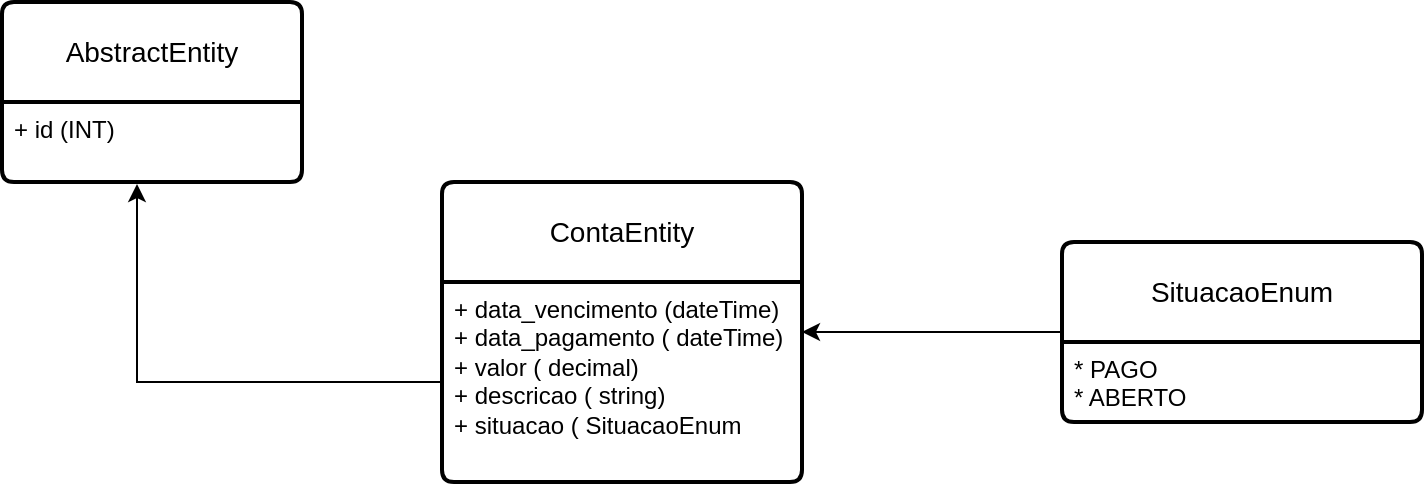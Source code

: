 <mxfile version="24.7.6">
  <diagram id="R2lEEEUBdFMjLlhIrx00" name="Page-1">
    <mxGraphModel dx="1395" dy="634" grid="1" gridSize="10" guides="1" tooltips="1" connect="1" arrows="1" fold="1" page="1" pageScale="1" pageWidth="850" pageHeight="1100" math="0" shadow="0" extFonts="Permanent Marker^https://fonts.googleapis.com/css?family=Permanent+Marker">
      <root>
        <mxCell id="0" />
        <mxCell id="1" parent="0" />
        <mxCell id="_KSG2AC-yxOnR6Cunkeg-1" value="ContaEntity" style="swimlane;childLayout=stackLayout;horizontal=1;startSize=50;horizontalStack=0;rounded=1;fontSize=14;fontStyle=0;strokeWidth=2;resizeParent=0;resizeLast=1;shadow=0;dashed=0;align=center;arcSize=4;whiteSpace=wrap;html=1;" vertex="1" parent="1">
          <mxGeometry x="290" y="110" width="180" height="150" as="geometry" />
        </mxCell>
        <mxCell id="_KSG2AC-yxOnR6Cunkeg-2" value="&lt;div&gt;+ data_vencimento (dateTime)&lt;/div&gt;&lt;div&gt;+ data_pagamento ( dateTime)&lt;/div&gt;&lt;div&gt;+ valor ( decimal)&lt;/div&gt;&lt;div&gt;+ descricao ( string)&lt;/div&gt;&lt;div&gt;+ situacao ( SituacaoEnum&lt;/div&gt;" style="align=left;strokeColor=none;fillColor=none;spacingLeft=4;fontSize=12;verticalAlign=top;resizable=0;rotatable=0;part=1;html=1;" vertex="1" parent="_KSG2AC-yxOnR6Cunkeg-1">
          <mxGeometry y="50" width="180" height="100" as="geometry" />
        </mxCell>
        <mxCell id="_KSG2AC-yxOnR6Cunkeg-25" style="edgeStyle=orthogonalEdgeStyle;rounded=0;orthogonalLoop=1;jettySize=auto;html=1;entryX=1;entryY=0.25;entryDx=0;entryDy=0;" edge="1" parent="1" source="_KSG2AC-yxOnR6Cunkeg-23" target="_KSG2AC-yxOnR6Cunkeg-2">
          <mxGeometry relative="1" as="geometry">
            <mxPoint x="790" y="448.48" as="targetPoint" />
          </mxGeometry>
        </mxCell>
        <mxCell id="_KSG2AC-yxOnR6Cunkeg-23" value="SituacaoEnum" style="swimlane;childLayout=stackLayout;horizontal=1;startSize=50;horizontalStack=0;rounded=1;fontSize=14;fontStyle=0;strokeWidth=2;resizeParent=0;resizeLast=1;shadow=0;dashed=0;align=center;arcSize=4;whiteSpace=wrap;html=1;" vertex="1" parent="1">
          <mxGeometry x="600" y="140" width="180" height="90" as="geometry" />
        </mxCell>
        <mxCell id="_KSG2AC-yxOnR6Cunkeg-24" value="* PAGO&lt;div&gt;* ABERTO&lt;/div&gt;" style="align=left;strokeColor=none;fillColor=none;spacingLeft=4;fontSize=12;verticalAlign=top;resizable=0;rotatable=0;part=1;html=1;" vertex="1" parent="_KSG2AC-yxOnR6Cunkeg-23">
          <mxGeometry y="50" width="180" height="40" as="geometry" />
        </mxCell>
        <mxCell id="_KSG2AC-yxOnR6Cunkeg-31" value="AbstractEntity" style="swimlane;childLayout=stackLayout;horizontal=1;startSize=50;horizontalStack=0;rounded=1;fontSize=14;fontStyle=0;strokeWidth=2;resizeParent=0;resizeLast=1;shadow=0;dashed=0;align=center;arcSize=4;whiteSpace=wrap;html=1;" vertex="1" parent="1">
          <mxGeometry x="70" y="20" width="150" height="90" as="geometry" />
        </mxCell>
        <mxCell id="_KSG2AC-yxOnR6Cunkeg-32" value="+ id (INT)" style="align=left;strokeColor=none;fillColor=none;spacingLeft=4;fontSize=12;verticalAlign=top;resizable=0;rotatable=0;part=1;html=1;" vertex="1" parent="_KSG2AC-yxOnR6Cunkeg-31">
          <mxGeometry y="50" width="150" height="40" as="geometry" />
        </mxCell>
        <mxCell id="_KSG2AC-yxOnR6Cunkeg-33" style="edgeStyle=orthogonalEdgeStyle;rounded=0;orthogonalLoop=1;jettySize=auto;html=1;entryX=0.45;entryY=1.025;entryDx=0;entryDy=0;entryPerimeter=0;" edge="1" parent="1" source="_KSG2AC-yxOnR6Cunkeg-2" target="_KSG2AC-yxOnR6Cunkeg-32">
          <mxGeometry relative="1" as="geometry" />
        </mxCell>
      </root>
    </mxGraphModel>
  </diagram>
</mxfile>
